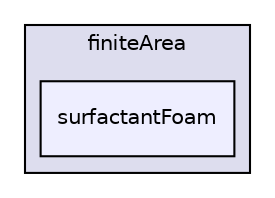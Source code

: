 digraph "applications/solvers/finiteArea/surfactantFoam" {
  bgcolor=transparent;
  compound=true
  node [ fontsize="10", fontname="Helvetica"];
  edge [ labelfontsize="10", labelfontname="Helvetica"];
  subgraph clusterdir_8093b55327f00aa4ed58d387e2e10983 {
    graph [ bgcolor="#ddddee", pencolor="black", label="finiteArea" fontname="Helvetica", fontsize="10", URL="dir_8093b55327f00aa4ed58d387e2e10983.html"]
  dir_c88f667f77dea2fa18afd6316e3d4509 [shape=box, label="surfactantFoam", style="filled", fillcolor="#eeeeff", pencolor="black", URL="dir_c88f667f77dea2fa18afd6316e3d4509.html"];
  }
}
